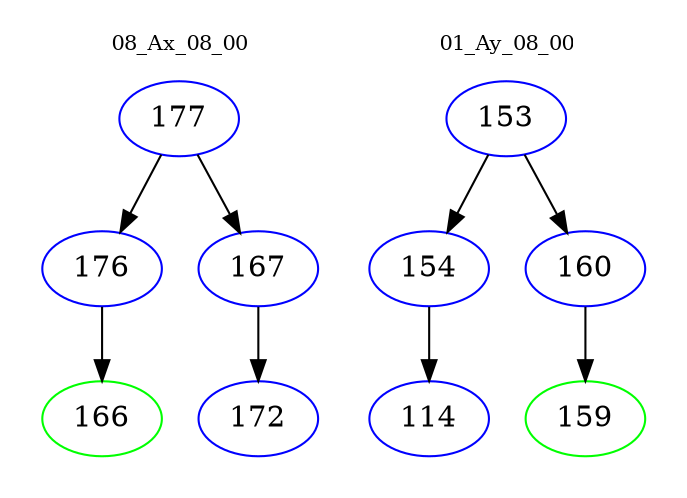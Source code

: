 digraph{
subgraph cluster_0 {
color = white
label = "08_Ax_08_00";
fontsize=10;
T0_177 [label="177", color="blue"]
T0_177 -> T0_176 [color="black"]
T0_176 [label="176", color="blue"]
T0_176 -> T0_166 [color="black"]
T0_166 [label="166", color="green"]
T0_177 -> T0_167 [color="black"]
T0_167 [label="167", color="blue"]
T0_167 -> T0_172 [color="black"]
T0_172 [label="172", color="blue"]
}
subgraph cluster_1 {
color = white
label = "01_Ay_08_00";
fontsize=10;
T1_153 [label="153", color="blue"]
T1_153 -> T1_154 [color="black"]
T1_154 [label="154", color="blue"]
T1_154 -> T1_114 [color="black"]
T1_114 [label="114", color="blue"]
T1_153 -> T1_160 [color="black"]
T1_160 [label="160", color="blue"]
T1_160 -> T1_159 [color="black"]
T1_159 [label="159", color="green"]
}
}
